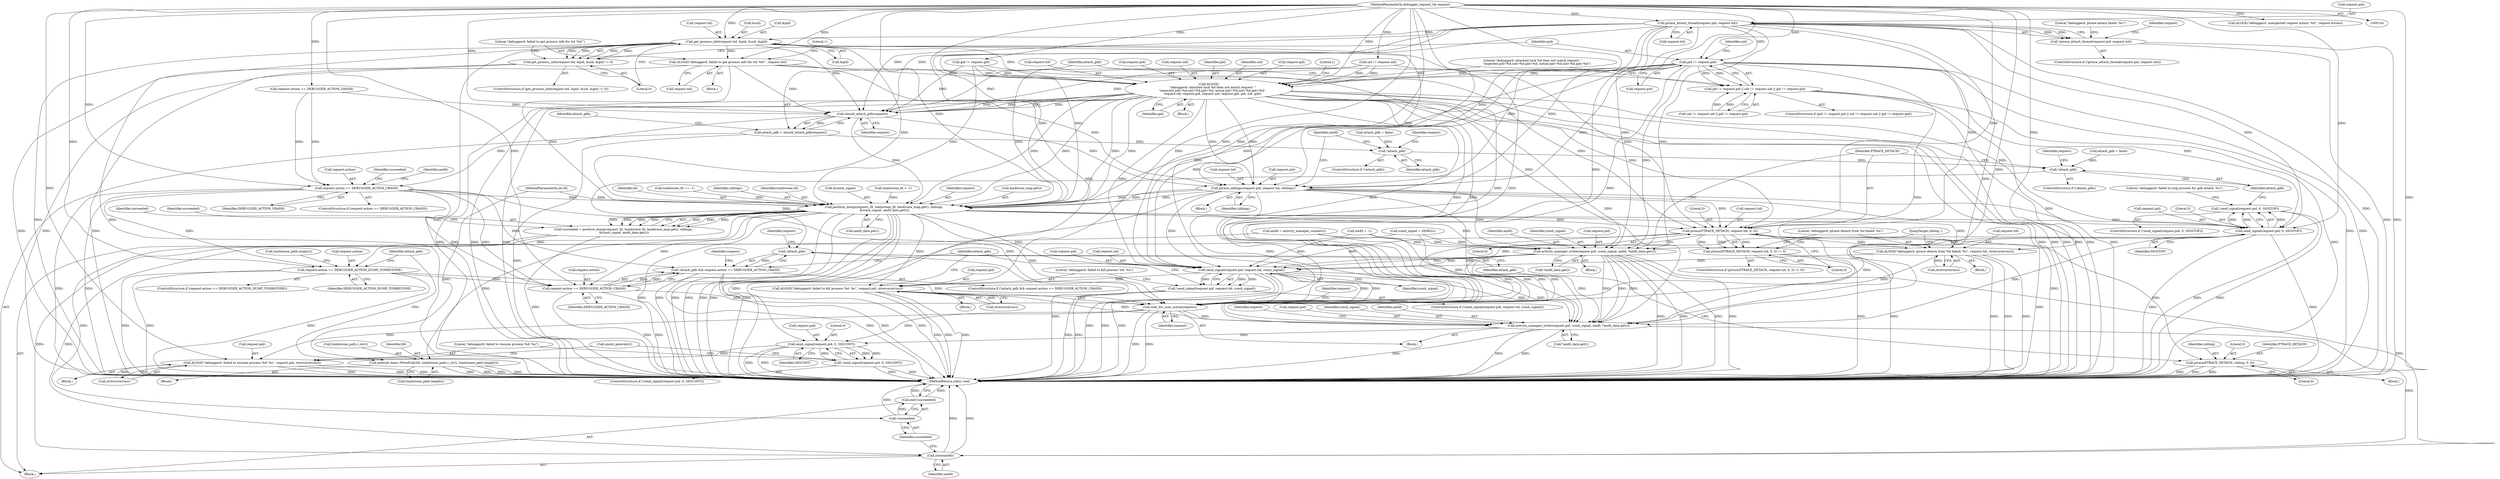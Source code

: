 digraph "0_Android_d7603583f90c2bc6074a4ee2886bd28082d7c65b_1@API" {
"1000151" [label="(Call,ptrace_attach_thread(request.pid, request.tid))"];
"1000106" [label="(MethodParameterIn,debugger_request_t& request)"];
"1000150" [label="(Call,!ptrace_attach_thread(request.pid, request.tid))"];
"1000177" [label="(Call,get_process_info(request.tid, &pid, &uid, &gid))"];
"1000176" [label="(Call,get_process_info(request.tid, &pid, &uid, &gid) != 0)"];
"1000189" [label="(Call,ALOGE(\"debuggerd: failed to get process info for tid '%d'\", request.tid))"];
"1000215" [label="(Call,ALOGE(\n        \"debuggerd: attached task %d does not match request: \"\n        \"expected pid=%d,uid=%d,gid=%d, actual pid=%d,uid=%d,gid=%d\",\n        request.tid, request.pid, request.uid, request.gid, pid, uid, gid))"];
"1000237" [label="(Call,should_attach_gdb(request))"];
"1000235" [label="(Call,attach_gdb = should_attach_gdb(request))"];
"1000254" [label="(Call,!attach_gdb)"];
"1000351" [label="(Call,!attach_gdb)"];
"1000389" [label="(Call,!attach_gdb)"];
"1000388" [label="(Call,!attach_gdb && request.action == DEBUGGER_ACTION_CRASH)"];
"1000257" [label="(Call,ptrace_siblings(request.pid, request.tid, siblings))"];
"1000304" [label="(Call,perform_dump(request, fd, tombstone_fd, backtrace_map.get(), siblings,\n &crash_signal, amfd_data.get()))"];
"1000302" [label="(Call,succeeded = perform_dump(request, fd, tombstone_fd, backtrace_map.get(), siblings,\n &crash_signal, amfd_data.get()))"];
"1000448" [label="(Call,!succeeded)"];
"1000447" [label="(Call,exit(!succeeded))"];
"1000317" [label="(Call,request.action == DEBUGGER_ACTION_DUMP_TOMBSTONE)"];
"1000391" [label="(Call,request.action == DEBUGGER_ACTION_CRASH)"];
"1000418" [label="(Call,wait_for_user_action(request))"];
"1000420" [label="(Call,activity_manager_write(request.pid, crash_signal, amfd, *amfd_data.get()))"];
"1000430" [label="(Call,send_signal(request.pid, 0, SIGCONT))"];
"1000429" [label="(Call,!send_signal(request.pid, 0, SIGCONT))"];
"1000437" [label="(Call,ALOGE(\"debuggerd: failed to resume process %d: %s\", request.pid, strerror(errno)))"];
"1000445" [label="(Call,close(amfd))"];
"1000327" [label="(Call,android::base::WriteFully(fd, tombstone_path.c_str(), tombstone_path.length()))"];
"1000336" [label="(Call,send_signal(request.pid, 0, SIGSTOP))"];
"1000335" [label="(Call,!send_signal(request.pid, 0, SIGSTOP))"];
"1000354" [label="(Call,activity_manager_write(request.pid, crash_signal, amfd, *amfd_data.get()))"];
"1000399" [label="(Call,send_signal(request.pid, request.tid, crash_signal))"];
"1000398" [label="(Call,!send_signal(request.pid, request.tid, crash_signal))"];
"1000408" [label="(Call,ALOGE(\"debuggerd: failed to kill process %d: %s\", request.pid, strerror(errno)))"];
"1000364" [label="(Call,ptrace(PTRACE_DETACH, request.tid, 0, 0))"];
"1000363" [label="(Call,ptrace(PTRACE_DETACH, request.tid, 0, 0) != 0)"];
"1000373" [label="(Call,ALOGE(\"debuggerd: ptrace detach from %d failed: %s\", request.tid, strerror(errno)))"];
"1000382" [label="(Call,ptrace(PTRACE_DETACH, sibling, 0, 0))"];
"1000277" [label="(Call,request.action == DEBUGGER_ACTION_CRASH)"];
"1000198" [label="(Call,pid != request.pid)"];
"1000197" [label="(Call,pid != request.pid || uid != request.uid || gid != request.gid)"];
"1000150" [label="(Call,!ptrace_attach_thread(request.pid, request.tid))"];
"1000249" [label="(Call,attach_gdb = false)"];
"1000422" [label="(Identifier,request)"];
"1000191" [label="(Call,request.tid)"];
"1000371" [label="(Literal,0)"];
"1000393" [label="(Identifier,request)"];
"1000392" [label="(Call,request.action)"];
"1000378" [label="(Call,strerror(errno))"];
"1000384" [label="(Identifier,sibling)"];
"1000257" [label="(Call,ptrace_siblings(request.pid, request.tid, siblings))"];
"1000303" [label="(Identifier,succeeded)"];
"1000448" [label="(Call,!succeeded)"];
"1000176" [label="(Call,get_process_info(request.tid, &pid, &uid, &gid) != 0)"];
"1000199" [label="(Identifier,pid)"];
"1000360" [label="(Call,*amfd_data.get())"];
"1000406" [label="(Identifier,crash_signal)"];
"1000435" [label="(Identifier,SIGCONT)"];
"1000107" [label="(Block,)"];
"1000229" [label="(Identifier,pid)"];
"1000437" [label="(Call,ALOGE(\"debuggerd: failed to resume process %d: %s\", request.pid, strerror(errno)))"];
"1000281" [label="(Identifier,DEBUGGER_ACTION_CRASH)"];
"1000254" [label="(Call,!attach_gdb)"];
"1000407" [label="(Block,)"];
"1000439" [label="(Call,request.pid)"];
"1000304" [label="(Call,perform_dump(request, fd, tombstone_fd, backtrace_map.get(), siblings,\n &crash_signal, amfd_data.get()))"];
"1000391" [label="(Call,request.action == DEBUGGER_ACTION_CRASH)"];
"1000196" [label="(ControlStructure,if (pid != request.pid || uid != request.uid || gid != request.gid))"];
"1000390" [label="(Identifier,attach_gdb)"];
"1000398" [label="(Call,!send_signal(request.pid, request.tid, crash_signal))"];
"1000230" [label="(Identifier,uid)"];
"1000312" [label="(Call,amfd_data.get())"];
"1000419" [label="(Identifier,request)"];
"1000410" [label="(Call,request.pid)"];
"1000426" [label="(Call,*amfd_data.get())"];
"1000366" [label="(Call,request.tid)"];
"1000278" [label="(Call,request.action)"];
"1000344" [label="(Literal,\"debuggerd: failed to stop process for gdb attach: %s\")"];
"1000369" [label="(Literal,0)"];
"1000327" [label="(Call,android::base::WriteFully(fd, tombstone_path.c_str(), tombstone_path.length()))"];
"1000183" [label="(Call,&uid)"];
"1000438" [label="(Literal,\"debuggerd: failed to resume process %d: %s\")"];
"1000356" [label="(Identifier,request)"];
"1000436" [label="(Block,)"];
"1000380" [label="(JumpTarget,sibling :)"];
"1000434" [label="(Literal,0)"];
"1000306" [label="(Identifier,fd)"];
"1000449" [label="(Identifier,succeeded)"];
"1000185" [label="(Call,&gid)"];
"1000166" [label="(Call,request.action == DEBUGGER_ACTION_CRASH)"];
"1000382" [label="(Call,ptrace(PTRACE_DETACH, sibling, 0, 0))"];
"1000374" [label="(Literal,\"debuggerd: ptrace detach from %d failed: %s\")"];
"1000430" [label="(Call,send_signal(request.pid, 0, SIGCONT))"];
"1000340" [label="(Literal,0)"];
"1000373" [label="(Call,ALOGE(\"debuggerd: ptrace detach from %d failed: %s\", request.tid, strerror(errno)))"];
"1000288" [label="(Identifier,succeeded)"];
"1000261" [label="(Call,request.tid)"];
"1000142" [label="(Call,ALOGE(\"debuggerd: unexpected request action: %d\", request.action))"];
"1000127" [label="(Call,tombstone_fd == -1)"];
"1000177" [label="(Call,get_process_info(request.tid, &pid, &uid, &gid))"];
"1000277" [label="(Call,request.action == DEBUGGER_ACTION_CRASH)"];
"1000328" [label="(Identifier,fd)"];
"1000203" [label="(Call,uid != request.uid || gid != request.gid)"];
"1000236" [label="(Identifier,attach_gdb)"];
"1000418" [label="(Call,wait_for_user_action(request))"];
"1000309" [label="(Identifier,siblings)"];
"1000283" [label="(Call,amfd = activity_manager_connect())"];
"1000299" [label="(Call,crash_signal = SIGKILL)"];
"1000364" [label="(Call,ptrace(PTRACE_DETACH, request.tid, 0, 0))"];
"1000329" [label="(Call,tombstone_path.c_str())"];
"1000205" [label="(Identifier,uid)"];
"1000318" [label="(Call,request.action)"];
"1000149" [label="(ControlStructure,if (!ptrace_attach_thread(request.pid, request.tid)))"];
"1000417" [label="(Block,)"];
"1000363" [label="(Call,ptrace(PTRACE_DETACH, request.tid, 0, 0) != 0)"];
"1000350" [label="(ControlStructure,if (!attach_gdb))"];
"1000432" [label="(Identifier,request)"];
"1000307" [label="(Identifier,tombstone_fd)"];
"1000190" [label="(Literal,\"debuggerd: failed to get process info for tid '%d'\")"];
"1000381" [label="(Block,)"];
"1000359" [label="(Identifier,amfd)"];
"1000385" [label="(Literal,0)"];
"1000233" [label="(Literal,1)"];
"1000399" [label="(Call,send_signal(request.pid, request.tid, crash_signal))"];
"1000284" [label="(Identifier,amfd)"];
"1000375" [label="(Call,request.tid)"];
"1000151" [label="(Call,ptrace_attach_thread(request.pid, request.tid))"];
"1000259" [label="(Identifier,request)"];
"1000362" [label="(ControlStructure,if (ptrace(PTRACE_DETACH, request.tid, 0, 0) != 0))"];
"1000235" [label="(Call,attach_gdb = should_attach_gdb(request))"];
"1000332" [label="(Identifier,attach_gdb)"];
"1000237" [label="(Call,should_attach_gdb(request))"];
"1000267" [label="(Call,amfd = -1)"];
"1000421" [label="(Call,request.pid)"];
"1000231" [label="(Identifier,gid)"];
"1000387" [label="(ControlStructure,if (!attach_gdb && request.action == DEBUGGER_ACTION_CRASH))"];
"1000400" [label="(Call,request.pid)"];
"1000160" [label="(Literal,\"debuggerd: ptrace attach failed: %s\")"];
"1000217" [label="(Call,request.tid)"];
"1000354" [label="(Call,activity_manager_write(request.pid, crash_signal, amfd, *amfd_data.get()))"];
"1000240" [label="(Identifier,attach_gdb)"];
"1000268" [label="(Identifier,amfd)"];
"1000403" [label="(Call,request.tid)"];
"1000401" [label="(Identifier,request)"];
"1000352" [label="(Identifier,attach_gdb)"];
"1000370" [label="(Literal,0)"];
"1000302" [label="(Call,succeeded = perform_dump(request, fd, tombstone_fd, backtrace_map.get(), siblings,\n &crash_signal, amfd_data.get()))"];
"1000187" [label="(Literal,0)"];
"1000215" [label="(Call,ALOGE(\n        \"debuggerd: attached task %d does not match request: \"\n        \"expected pid=%d,uid=%d,gid=%d, actual pid=%d,uid=%d,gid=%d\",\n        request.tid, request.pid, request.uid, request.gid, pid, uid, gid))"];
"1000424" [label="(Identifier,crash_signal)"];
"1000413" [label="(Call,strerror(errno))"];
"1000317" [label="(Call,request.action == DEBUGGER_ACTION_DUMP_TOMBSTONE)"];
"1000395" [label="(Identifier,DEBUGGER_ACTION_CRASH)"];
"1000189" [label="(Call,ALOGE(\"debuggerd: failed to get process info for tid '%d'\", request.tid))"];
"1000209" [label="(Call,gid != request.gid)"];
"1000256" [label="(Block,)"];
"1000450" [label="(MethodReturn,static void)"];
"1000168" [label="(Identifier,request)"];
"1000188" [label="(Block,)"];
"1000445" [label="(Call,close(amfd))"];
"1000181" [label="(Call,&pid)"];
"1000314" [label="(Identifier,succeeded)"];
"1000264" [label="(Identifier,siblings)"];
"1000358" [label="(Identifier,crash_signal)"];
"1000330" [label="(Call,tombstone_path.length())"];
"1000200" [label="(Call,request.pid)"];
"1000310" [label="(Call,&crash_signal)"];
"1000110" [label="(Call,tombstone_fd = -1)"];
"1000429" [label="(Call,!send_signal(request.pid, 0, SIGCONT))"];
"1000195" [label="(Literal,1)"];
"1000220" [label="(Call,request.pid)"];
"1000325" [label="(Call,tombstone_path.empty())"];
"1000223" [label="(Call,request.uid)"];
"1000431" [label="(Call,request.pid)"];
"1000409" [label="(Literal,\"debuggerd: failed to kill process %d: %s\")"];
"1000253" [label="(ControlStructure,if (!attach_gdb))"];
"1000446" [label="(Identifier,amfd)"];
"1000351" [label="(Call,!attach_gdb)"];
"1000388" [label="(Call,!attach_gdb && request.action == DEBUGGER_ACTION_CRASH)"];
"1000198" [label="(Call,pid != request.pid)"];
"1000397" [label="(ControlStructure,if (!send_signal(request.pid, request.tid, crash_signal)))"];
"1000197" [label="(Call,pid != request.pid || uid != request.uid || gid != request.gid)"];
"1000326" [label="(Block,)"];
"1000386" [label="(Literal,0)"];
"1000175" [label="(ControlStructure,if (get_process_info(request.tid, &pid, &uid, &gid) != 0))"];
"1000365" [label="(Identifier,PTRACE_DETACH)"];
"1000155" [label="(Call,request.tid)"];
"1000425" [label="(Identifier,amfd)"];
"1000416" [label="(Identifier,attach_gdb)"];
"1000204" [label="(Call,uid != request.uid)"];
"1000214" [label="(Block,)"];
"1000447" [label="(Call,exit(!succeeded))"];
"1000216" [label="(Literal,\"debuggerd: attached task %d does not match request: \"\n        \"expected pid=%d,uid=%d,gid=%d, actual pid=%d,uid=%d,gid=%d\")"];
"1000334" [label="(ControlStructure,if (!send_signal(request.pid, 0, SIGSTOP)))"];
"1000444" [label="(Call,uninit_getevent())"];
"1000383" [label="(Identifier,PTRACE_DETACH)"];
"1000258" [label="(Call,request.pid)"];
"1000389" [label="(Call,!attach_gdb)"];
"1000305" [label="(Identifier,request)"];
"1000372" [label="(Block,)"];
"1000178" [label="(Call,request.tid)"];
"1000341" [label="(Identifier,SIGSTOP)"];
"1000428" [label="(ControlStructure,if (!send_signal(request.pid, 0, SIGCONT)))"];
"1000238" [label="(Identifier,request)"];
"1000408" [label="(Call,ALOGE(\"debuggerd: failed to kill process %d: %s\", request.pid, strerror(errno)))"];
"1000347" [label="(Call,attach_gdb = false)"];
"1000308" [label="(Call,backtrace_map.get())"];
"1000442" [label="(Call,strerror(errno))"];
"1000335" [label="(Call,!send_signal(request.pid, 0, SIGSTOP))"];
"1000337" [label="(Call,request.pid)"];
"1000355" [label="(Call,request.pid)"];
"1000105" [label="(MethodParameterIn,int fd)"];
"1000316" [label="(ControlStructure,if (request.action == DEBUGGER_ACTION_DUMP_TOMBSTONE))"];
"1000321" [label="(Identifier,DEBUGGER_ACTION_DUMP_TOMBSTONE)"];
"1000152" [label="(Call,request.pid)"];
"1000336" [label="(Call,send_signal(request.pid, 0, SIGSTOP))"];
"1000353" [label="(Block,)"];
"1000106" [label="(MethodParameterIn,debugger_request_t& request)"];
"1000276" [label="(ControlStructure,if (request.action == DEBUGGER_ACTION_CRASH))"];
"1000226" [label="(Call,request.gid)"];
"1000420" [label="(Call,activity_manager_write(request.pid, crash_signal, amfd, *amfd_data.get()))"];
"1000255" [label="(Identifier,attach_gdb)"];
"1000151" -> "1000150"  [label="AST: "];
"1000151" -> "1000155"  [label="CFG: "];
"1000152" -> "1000151"  [label="AST: "];
"1000155" -> "1000151"  [label="AST: "];
"1000150" -> "1000151"  [label="CFG: "];
"1000151" -> "1000450"  [label="DDG: "];
"1000151" -> "1000150"  [label="DDG: "];
"1000151" -> "1000150"  [label="DDG: "];
"1000106" -> "1000151"  [label="DDG: "];
"1000151" -> "1000177"  [label="DDG: "];
"1000151" -> "1000198"  [label="DDG: "];
"1000151" -> "1000237"  [label="DDG: "];
"1000151" -> "1000237"  [label="DDG: "];
"1000151" -> "1000257"  [label="DDG: "];
"1000151" -> "1000257"  [label="DDG: "];
"1000151" -> "1000304"  [label="DDG: "];
"1000151" -> "1000304"  [label="DDG: "];
"1000151" -> "1000336"  [label="DDG: "];
"1000151" -> "1000354"  [label="DDG: "];
"1000151" -> "1000364"  [label="DDG: "];
"1000151" -> "1000399"  [label="DDG: "];
"1000151" -> "1000418"  [label="DDG: "];
"1000151" -> "1000420"  [label="DDG: "];
"1000106" -> "1000104"  [label="AST: "];
"1000106" -> "1000450"  [label="DDG: "];
"1000106" -> "1000142"  [label="DDG: "];
"1000106" -> "1000166"  [label="DDG: "];
"1000106" -> "1000177"  [label="DDG: "];
"1000106" -> "1000189"  [label="DDG: "];
"1000106" -> "1000198"  [label="DDG: "];
"1000106" -> "1000204"  [label="DDG: "];
"1000106" -> "1000209"  [label="DDG: "];
"1000106" -> "1000215"  [label="DDG: "];
"1000106" -> "1000237"  [label="DDG: "];
"1000106" -> "1000257"  [label="DDG: "];
"1000106" -> "1000277"  [label="DDG: "];
"1000106" -> "1000304"  [label="DDG: "];
"1000106" -> "1000317"  [label="DDG: "];
"1000106" -> "1000336"  [label="DDG: "];
"1000106" -> "1000354"  [label="DDG: "];
"1000106" -> "1000364"  [label="DDG: "];
"1000106" -> "1000373"  [label="DDG: "];
"1000106" -> "1000391"  [label="DDG: "];
"1000106" -> "1000399"  [label="DDG: "];
"1000106" -> "1000408"  [label="DDG: "];
"1000106" -> "1000418"  [label="DDG: "];
"1000106" -> "1000420"  [label="DDG: "];
"1000106" -> "1000430"  [label="DDG: "];
"1000106" -> "1000437"  [label="DDG: "];
"1000150" -> "1000149"  [label="AST: "];
"1000160" -> "1000150"  [label="CFG: "];
"1000168" -> "1000150"  [label="CFG: "];
"1000150" -> "1000450"  [label="DDG: "];
"1000150" -> "1000450"  [label="DDG: "];
"1000177" -> "1000176"  [label="AST: "];
"1000177" -> "1000185"  [label="CFG: "];
"1000178" -> "1000177"  [label="AST: "];
"1000181" -> "1000177"  [label="AST: "];
"1000183" -> "1000177"  [label="AST: "];
"1000185" -> "1000177"  [label="AST: "];
"1000187" -> "1000177"  [label="CFG: "];
"1000177" -> "1000450"  [label="DDG: "];
"1000177" -> "1000450"  [label="DDG: "];
"1000177" -> "1000450"  [label="DDG: "];
"1000177" -> "1000176"  [label="DDG: "];
"1000177" -> "1000176"  [label="DDG: "];
"1000177" -> "1000176"  [label="DDG: "];
"1000177" -> "1000176"  [label="DDG: "];
"1000177" -> "1000189"  [label="DDG: "];
"1000177" -> "1000215"  [label="DDG: "];
"1000177" -> "1000237"  [label="DDG: "];
"1000177" -> "1000257"  [label="DDG: "];
"1000177" -> "1000304"  [label="DDG: "];
"1000177" -> "1000364"  [label="DDG: "];
"1000176" -> "1000175"  [label="AST: "];
"1000176" -> "1000187"  [label="CFG: "];
"1000187" -> "1000176"  [label="AST: "];
"1000190" -> "1000176"  [label="CFG: "];
"1000199" -> "1000176"  [label="CFG: "];
"1000176" -> "1000450"  [label="DDG: "];
"1000176" -> "1000450"  [label="DDG: "];
"1000189" -> "1000188"  [label="AST: "];
"1000189" -> "1000191"  [label="CFG: "];
"1000190" -> "1000189"  [label="AST: "];
"1000191" -> "1000189"  [label="AST: "];
"1000195" -> "1000189"  [label="CFG: "];
"1000189" -> "1000450"  [label="DDG: "];
"1000189" -> "1000215"  [label="DDG: "];
"1000189" -> "1000237"  [label="DDG: "];
"1000189" -> "1000257"  [label="DDG: "];
"1000189" -> "1000304"  [label="DDG: "];
"1000189" -> "1000364"  [label="DDG: "];
"1000215" -> "1000214"  [label="AST: "];
"1000215" -> "1000231"  [label="CFG: "];
"1000216" -> "1000215"  [label="AST: "];
"1000217" -> "1000215"  [label="AST: "];
"1000220" -> "1000215"  [label="AST: "];
"1000223" -> "1000215"  [label="AST: "];
"1000226" -> "1000215"  [label="AST: "];
"1000229" -> "1000215"  [label="AST: "];
"1000230" -> "1000215"  [label="AST: "];
"1000231" -> "1000215"  [label="AST: "];
"1000233" -> "1000215"  [label="CFG: "];
"1000215" -> "1000450"  [label="DDG: "];
"1000215" -> "1000450"  [label="DDG: "];
"1000215" -> "1000450"  [label="DDG: "];
"1000215" -> "1000450"  [label="DDG: "];
"1000215" -> "1000450"  [label="DDG: "];
"1000215" -> "1000450"  [label="DDG: "];
"1000215" -> "1000450"  [label="DDG: "];
"1000198" -> "1000215"  [label="DDG: "];
"1000198" -> "1000215"  [label="DDG: "];
"1000204" -> "1000215"  [label="DDG: "];
"1000204" -> "1000215"  [label="DDG: "];
"1000209" -> "1000215"  [label="DDG: "];
"1000209" -> "1000215"  [label="DDG: "];
"1000215" -> "1000237"  [label="DDG: "];
"1000215" -> "1000237"  [label="DDG: "];
"1000215" -> "1000237"  [label="DDG: "];
"1000215" -> "1000237"  [label="DDG: "];
"1000215" -> "1000257"  [label="DDG: "];
"1000215" -> "1000257"  [label="DDG: "];
"1000215" -> "1000304"  [label="DDG: "];
"1000215" -> "1000304"  [label="DDG: "];
"1000215" -> "1000304"  [label="DDG: "];
"1000215" -> "1000304"  [label="DDG: "];
"1000215" -> "1000336"  [label="DDG: "];
"1000215" -> "1000354"  [label="DDG: "];
"1000215" -> "1000364"  [label="DDG: "];
"1000215" -> "1000399"  [label="DDG: "];
"1000215" -> "1000418"  [label="DDG: "];
"1000215" -> "1000418"  [label="DDG: "];
"1000215" -> "1000418"  [label="DDG: "];
"1000215" -> "1000420"  [label="DDG: "];
"1000237" -> "1000235"  [label="AST: "];
"1000237" -> "1000238"  [label="CFG: "];
"1000238" -> "1000237"  [label="AST: "];
"1000235" -> "1000237"  [label="CFG: "];
"1000237" -> "1000235"  [label="DDG: "];
"1000198" -> "1000237"  [label="DDG: "];
"1000204" -> "1000237"  [label="DDG: "];
"1000209" -> "1000237"  [label="DDG: "];
"1000166" -> "1000237"  [label="DDG: "];
"1000237" -> "1000257"  [label="DDG: "];
"1000237" -> "1000277"  [label="DDG: "];
"1000237" -> "1000304"  [label="DDG: "];
"1000235" -> "1000107"  [label="AST: "];
"1000236" -> "1000235"  [label="AST: "];
"1000240" -> "1000235"  [label="CFG: "];
"1000235" -> "1000450"  [label="DDG: "];
"1000235" -> "1000254"  [label="DDG: "];
"1000254" -> "1000253"  [label="AST: "];
"1000254" -> "1000255"  [label="CFG: "];
"1000255" -> "1000254"  [label="AST: "];
"1000259" -> "1000254"  [label="CFG: "];
"1000268" -> "1000254"  [label="CFG: "];
"1000249" -> "1000254"  [label="DDG: "];
"1000254" -> "1000351"  [label="DDG: "];
"1000351" -> "1000350"  [label="AST: "];
"1000351" -> "1000352"  [label="CFG: "];
"1000352" -> "1000351"  [label="AST: "];
"1000356" -> "1000351"  [label="CFG: "];
"1000365" -> "1000351"  [label="CFG: "];
"1000347" -> "1000351"  [label="DDG: "];
"1000351" -> "1000389"  [label="DDG: "];
"1000389" -> "1000388"  [label="AST: "];
"1000389" -> "1000390"  [label="CFG: "];
"1000390" -> "1000389"  [label="AST: "];
"1000393" -> "1000389"  [label="CFG: "];
"1000388" -> "1000389"  [label="CFG: "];
"1000389" -> "1000450"  [label="DDG: "];
"1000389" -> "1000388"  [label="DDG: "];
"1000388" -> "1000387"  [label="AST: "];
"1000388" -> "1000391"  [label="CFG: "];
"1000391" -> "1000388"  [label="AST: "];
"1000401" -> "1000388"  [label="CFG: "];
"1000416" -> "1000388"  [label="CFG: "];
"1000388" -> "1000450"  [label="DDG: "];
"1000388" -> "1000450"  [label="DDG: "];
"1000388" -> "1000450"  [label="DDG: "];
"1000277" -> "1000388"  [label="DDG: "];
"1000391" -> "1000388"  [label="DDG: "];
"1000391" -> "1000388"  [label="DDG: "];
"1000257" -> "1000256"  [label="AST: "];
"1000257" -> "1000264"  [label="CFG: "];
"1000258" -> "1000257"  [label="AST: "];
"1000261" -> "1000257"  [label="AST: "];
"1000264" -> "1000257"  [label="AST: "];
"1000268" -> "1000257"  [label="CFG: "];
"1000257" -> "1000450"  [label="DDG: "];
"1000257" -> "1000450"  [label="DDG: "];
"1000198" -> "1000257"  [label="DDG: "];
"1000257" -> "1000304"  [label="DDG: "];
"1000257" -> "1000304"  [label="DDG: "];
"1000257" -> "1000304"  [label="DDG: "];
"1000257" -> "1000336"  [label="DDG: "];
"1000257" -> "1000354"  [label="DDG: "];
"1000257" -> "1000364"  [label="DDG: "];
"1000257" -> "1000399"  [label="DDG: "];
"1000257" -> "1000418"  [label="DDG: "];
"1000257" -> "1000420"  [label="DDG: "];
"1000304" -> "1000302"  [label="AST: "];
"1000304" -> "1000312"  [label="CFG: "];
"1000305" -> "1000304"  [label="AST: "];
"1000306" -> "1000304"  [label="AST: "];
"1000307" -> "1000304"  [label="AST: "];
"1000308" -> "1000304"  [label="AST: "];
"1000309" -> "1000304"  [label="AST: "];
"1000310" -> "1000304"  [label="AST: "];
"1000312" -> "1000304"  [label="AST: "];
"1000302" -> "1000304"  [label="CFG: "];
"1000304" -> "1000450"  [label="DDG: "];
"1000304" -> "1000450"  [label="DDG: "];
"1000304" -> "1000450"  [label="DDG: "];
"1000304" -> "1000450"  [label="DDG: "];
"1000304" -> "1000450"  [label="DDG: "];
"1000304" -> "1000450"  [label="DDG: "];
"1000304" -> "1000450"  [label="DDG: "];
"1000304" -> "1000302"  [label="DDG: "];
"1000304" -> "1000302"  [label="DDG: "];
"1000304" -> "1000302"  [label="DDG: "];
"1000304" -> "1000302"  [label="DDG: "];
"1000304" -> "1000302"  [label="DDG: "];
"1000304" -> "1000302"  [label="DDG: "];
"1000304" -> "1000302"  [label="DDG: "];
"1000198" -> "1000304"  [label="DDG: "];
"1000204" -> "1000304"  [label="DDG: "];
"1000277" -> "1000304"  [label="DDG: "];
"1000209" -> "1000304"  [label="DDG: "];
"1000105" -> "1000304"  [label="DDG: "];
"1000127" -> "1000304"  [label="DDG: "];
"1000110" -> "1000304"  [label="DDG: "];
"1000304" -> "1000317"  [label="DDG: "];
"1000304" -> "1000327"  [label="DDG: "];
"1000304" -> "1000336"  [label="DDG: "];
"1000304" -> "1000354"  [label="DDG: "];
"1000304" -> "1000364"  [label="DDG: "];
"1000304" -> "1000373"  [label="DDG: "];
"1000304" -> "1000391"  [label="DDG: "];
"1000304" -> "1000399"  [label="DDG: "];
"1000304" -> "1000408"  [label="DDG: "];
"1000304" -> "1000418"  [label="DDG: "];
"1000302" -> "1000107"  [label="AST: "];
"1000303" -> "1000302"  [label="AST: "];
"1000314" -> "1000302"  [label="CFG: "];
"1000302" -> "1000450"  [label="DDG: "];
"1000302" -> "1000448"  [label="DDG: "];
"1000448" -> "1000447"  [label="AST: "];
"1000448" -> "1000449"  [label="CFG: "];
"1000449" -> "1000448"  [label="AST: "];
"1000447" -> "1000448"  [label="CFG: "];
"1000448" -> "1000450"  [label="DDG: "];
"1000448" -> "1000447"  [label="DDG: "];
"1000447" -> "1000107"  [label="AST: "];
"1000450" -> "1000447"  [label="CFG: "];
"1000447" -> "1000450"  [label="DDG: "];
"1000447" -> "1000450"  [label="DDG: "];
"1000317" -> "1000316"  [label="AST: "];
"1000317" -> "1000321"  [label="CFG: "];
"1000318" -> "1000317"  [label="AST: "];
"1000321" -> "1000317"  [label="AST: "];
"1000325" -> "1000317"  [label="CFG: "];
"1000332" -> "1000317"  [label="CFG: "];
"1000317" -> "1000450"  [label="DDG: "];
"1000317" -> "1000450"  [label="DDG: "];
"1000317" -> "1000450"  [label="DDG: "];
"1000277" -> "1000317"  [label="DDG: "];
"1000317" -> "1000391"  [label="DDG: "];
"1000317" -> "1000418"  [label="DDG: "];
"1000391" -> "1000395"  [label="CFG: "];
"1000392" -> "1000391"  [label="AST: "];
"1000395" -> "1000391"  [label="AST: "];
"1000391" -> "1000450"  [label="DDG: "];
"1000391" -> "1000450"  [label="DDG: "];
"1000277" -> "1000391"  [label="DDG: "];
"1000277" -> "1000391"  [label="DDG: "];
"1000391" -> "1000418"  [label="DDG: "];
"1000418" -> "1000417"  [label="AST: "];
"1000418" -> "1000419"  [label="CFG: "];
"1000419" -> "1000418"  [label="AST: "];
"1000422" -> "1000418"  [label="CFG: "];
"1000418" -> "1000450"  [label="DDG: "];
"1000418" -> "1000450"  [label="DDG: "];
"1000373" -> "1000418"  [label="DDG: "];
"1000198" -> "1000418"  [label="DDG: "];
"1000399" -> "1000418"  [label="DDG: "];
"1000399" -> "1000418"  [label="DDG: "];
"1000277" -> "1000418"  [label="DDG: "];
"1000209" -> "1000418"  [label="DDG: "];
"1000204" -> "1000418"  [label="DDG: "];
"1000364" -> "1000418"  [label="DDG: "];
"1000408" -> "1000418"  [label="DDG: "];
"1000336" -> "1000418"  [label="DDG: "];
"1000354" -> "1000418"  [label="DDG: "];
"1000418" -> "1000420"  [label="DDG: "];
"1000418" -> "1000430"  [label="DDG: "];
"1000418" -> "1000437"  [label="DDG: "];
"1000420" -> "1000417"  [label="AST: "];
"1000420" -> "1000426"  [label="CFG: "];
"1000421" -> "1000420"  [label="AST: "];
"1000424" -> "1000420"  [label="AST: "];
"1000425" -> "1000420"  [label="AST: "];
"1000426" -> "1000420"  [label="AST: "];
"1000432" -> "1000420"  [label="CFG: "];
"1000420" -> "1000450"  [label="DDG: "];
"1000420" -> "1000450"  [label="DDG: "];
"1000420" -> "1000450"  [label="DDG: "];
"1000198" -> "1000420"  [label="DDG: "];
"1000399" -> "1000420"  [label="DDG: "];
"1000399" -> "1000420"  [label="DDG: "];
"1000408" -> "1000420"  [label="DDG: "];
"1000336" -> "1000420"  [label="DDG: "];
"1000354" -> "1000420"  [label="DDG: "];
"1000354" -> "1000420"  [label="DDG: "];
"1000354" -> "1000420"  [label="DDG: "];
"1000354" -> "1000420"  [label="DDG: "];
"1000299" -> "1000420"  [label="DDG: "];
"1000283" -> "1000420"  [label="DDG: "];
"1000267" -> "1000420"  [label="DDG: "];
"1000420" -> "1000430"  [label="DDG: "];
"1000420" -> "1000445"  [label="DDG: "];
"1000430" -> "1000429"  [label="AST: "];
"1000430" -> "1000435"  [label="CFG: "];
"1000431" -> "1000430"  [label="AST: "];
"1000434" -> "1000430"  [label="AST: "];
"1000435" -> "1000430"  [label="AST: "];
"1000429" -> "1000430"  [label="CFG: "];
"1000430" -> "1000450"  [label="DDG: "];
"1000430" -> "1000450"  [label="DDG: "];
"1000430" -> "1000429"  [label="DDG: "];
"1000430" -> "1000429"  [label="DDG: "];
"1000430" -> "1000429"  [label="DDG: "];
"1000430" -> "1000437"  [label="DDG: "];
"1000429" -> "1000428"  [label="AST: "];
"1000438" -> "1000429"  [label="CFG: "];
"1000444" -> "1000429"  [label="CFG: "];
"1000429" -> "1000450"  [label="DDG: "];
"1000429" -> "1000450"  [label="DDG: "];
"1000437" -> "1000436"  [label="AST: "];
"1000437" -> "1000442"  [label="CFG: "];
"1000438" -> "1000437"  [label="AST: "];
"1000439" -> "1000437"  [label="AST: "];
"1000442" -> "1000437"  [label="AST: "];
"1000444" -> "1000437"  [label="CFG: "];
"1000437" -> "1000450"  [label="DDG: "];
"1000437" -> "1000450"  [label="DDG: "];
"1000437" -> "1000450"  [label="DDG: "];
"1000442" -> "1000437"  [label="DDG: "];
"1000445" -> "1000107"  [label="AST: "];
"1000445" -> "1000446"  [label="CFG: "];
"1000446" -> "1000445"  [label="AST: "];
"1000449" -> "1000445"  [label="CFG: "];
"1000445" -> "1000450"  [label="DDG: "];
"1000445" -> "1000450"  [label="DDG: "];
"1000283" -> "1000445"  [label="DDG: "];
"1000267" -> "1000445"  [label="DDG: "];
"1000354" -> "1000445"  [label="DDG: "];
"1000327" -> "1000326"  [label="AST: "];
"1000327" -> "1000330"  [label="CFG: "];
"1000328" -> "1000327"  [label="AST: "];
"1000329" -> "1000327"  [label="AST: "];
"1000330" -> "1000327"  [label="AST: "];
"1000332" -> "1000327"  [label="CFG: "];
"1000327" -> "1000450"  [label="DDG: "];
"1000327" -> "1000450"  [label="DDG: "];
"1000327" -> "1000450"  [label="DDG: "];
"1000327" -> "1000450"  [label="DDG: "];
"1000105" -> "1000327"  [label="DDG: "];
"1000336" -> "1000335"  [label="AST: "];
"1000336" -> "1000341"  [label="CFG: "];
"1000337" -> "1000336"  [label="AST: "];
"1000340" -> "1000336"  [label="AST: "];
"1000341" -> "1000336"  [label="AST: "];
"1000335" -> "1000336"  [label="CFG: "];
"1000336" -> "1000450"  [label="DDG: "];
"1000336" -> "1000450"  [label="DDG: "];
"1000336" -> "1000335"  [label="DDG: "];
"1000336" -> "1000335"  [label="DDG: "];
"1000336" -> "1000335"  [label="DDG: "];
"1000198" -> "1000336"  [label="DDG: "];
"1000336" -> "1000354"  [label="DDG: "];
"1000336" -> "1000399"  [label="DDG: "];
"1000335" -> "1000334"  [label="AST: "];
"1000344" -> "1000335"  [label="CFG: "];
"1000352" -> "1000335"  [label="CFG: "];
"1000335" -> "1000450"  [label="DDG: "];
"1000335" -> "1000450"  [label="DDG: "];
"1000354" -> "1000353"  [label="AST: "];
"1000354" -> "1000360"  [label="CFG: "];
"1000355" -> "1000354"  [label="AST: "];
"1000358" -> "1000354"  [label="AST: "];
"1000359" -> "1000354"  [label="AST: "];
"1000360" -> "1000354"  [label="AST: "];
"1000365" -> "1000354"  [label="CFG: "];
"1000354" -> "1000450"  [label="DDG: "];
"1000354" -> "1000450"  [label="DDG: "];
"1000354" -> "1000450"  [label="DDG: "];
"1000354" -> "1000450"  [label="DDG: "];
"1000198" -> "1000354"  [label="DDG: "];
"1000299" -> "1000354"  [label="DDG: "];
"1000283" -> "1000354"  [label="DDG: "];
"1000267" -> "1000354"  [label="DDG: "];
"1000354" -> "1000399"  [label="DDG: "];
"1000354" -> "1000399"  [label="DDG: "];
"1000399" -> "1000398"  [label="AST: "];
"1000399" -> "1000406"  [label="CFG: "];
"1000400" -> "1000399"  [label="AST: "];
"1000403" -> "1000399"  [label="AST: "];
"1000406" -> "1000399"  [label="AST: "];
"1000398" -> "1000399"  [label="CFG: "];
"1000399" -> "1000450"  [label="DDG: "];
"1000399" -> "1000450"  [label="DDG: "];
"1000399" -> "1000450"  [label="DDG: "];
"1000399" -> "1000398"  [label="DDG: "];
"1000399" -> "1000398"  [label="DDG: "];
"1000399" -> "1000398"  [label="DDG: "];
"1000198" -> "1000399"  [label="DDG: "];
"1000373" -> "1000399"  [label="DDG: "];
"1000364" -> "1000399"  [label="DDG: "];
"1000299" -> "1000399"  [label="DDG: "];
"1000399" -> "1000408"  [label="DDG: "];
"1000398" -> "1000397"  [label="AST: "];
"1000409" -> "1000398"  [label="CFG: "];
"1000416" -> "1000398"  [label="CFG: "];
"1000398" -> "1000450"  [label="DDG: "];
"1000398" -> "1000450"  [label="DDG: "];
"1000408" -> "1000407"  [label="AST: "];
"1000408" -> "1000413"  [label="CFG: "];
"1000409" -> "1000408"  [label="AST: "];
"1000410" -> "1000408"  [label="AST: "];
"1000413" -> "1000408"  [label="AST: "];
"1000416" -> "1000408"  [label="CFG: "];
"1000408" -> "1000450"  [label="DDG: "];
"1000408" -> "1000450"  [label="DDG: "];
"1000408" -> "1000450"  [label="DDG: "];
"1000413" -> "1000408"  [label="DDG: "];
"1000364" -> "1000363"  [label="AST: "];
"1000364" -> "1000370"  [label="CFG: "];
"1000365" -> "1000364"  [label="AST: "];
"1000366" -> "1000364"  [label="AST: "];
"1000369" -> "1000364"  [label="AST: "];
"1000370" -> "1000364"  [label="AST: "];
"1000371" -> "1000364"  [label="CFG: "];
"1000364" -> "1000450"  [label="DDG: "];
"1000364" -> "1000363"  [label="DDG: "];
"1000364" -> "1000363"  [label="DDG: "];
"1000364" -> "1000363"  [label="DDG: "];
"1000364" -> "1000373"  [label="DDG: "];
"1000364" -> "1000382"  [label="DDG: "];
"1000363" -> "1000362"  [label="AST: "];
"1000363" -> "1000371"  [label="CFG: "];
"1000371" -> "1000363"  [label="AST: "];
"1000374" -> "1000363"  [label="CFG: "];
"1000380" -> "1000363"  [label="CFG: "];
"1000363" -> "1000450"  [label="DDG: "];
"1000363" -> "1000450"  [label="DDG: "];
"1000373" -> "1000372"  [label="AST: "];
"1000373" -> "1000378"  [label="CFG: "];
"1000374" -> "1000373"  [label="AST: "];
"1000375" -> "1000373"  [label="AST: "];
"1000378" -> "1000373"  [label="AST: "];
"1000380" -> "1000373"  [label="CFG: "];
"1000373" -> "1000450"  [label="DDG: "];
"1000373" -> "1000450"  [label="DDG: "];
"1000373" -> "1000450"  [label="DDG: "];
"1000378" -> "1000373"  [label="DDG: "];
"1000382" -> "1000381"  [label="AST: "];
"1000382" -> "1000386"  [label="CFG: "];
"1000383" -> "1000382"  [label="AST: "];
"1000384" -> "1000382"  [label="AST: "];
"1000385" -> "1000382"  [label="AST: "];
"1000386" -> "1000382"  [label="AST: "];
"1000390" -> "1000382"  [label="CFG: "];
"1000382" -> "1000450"  [label="DDG: "];
"1000382" -> "1000450"  [label="DDG: "];
"1000382" -> "1000450"  [label="DDG: "];
"1000277" -> "1000276"  [label="AST: "];
"1000277" -> "1000281"  [label="CFG: "];
"1000278" -> "1000277"  [label="AST: "];
"1000281" -> "1000277"  [label="AST: "];
"1000284" -> "1000277"  [label="CFG: "];
"1000288" -> "1000277"  [label="CFG: "];
"1000277" -> "1000450"  [label="DDG: "];
"1000277" -> "1000450"  [label="DDG: "];
"1000166" -> "1000277"  [label="DDG: "];
"1000166" -> "1000277"  [label="DDG: "];
"1000198" -> "1000197"  [label="AST: "];
"1000198" -> "1000200"  [label="CFG: "];
"1000199" -> "1000198"  [label="AST: "];
"1000200" -> "1000198"  [label="AST: "];
"1000205" -> "1000198"  [label="CFG: "];
"1000197" -> "1000198"  [label="CFG: "];
"1000198" -> "1000450"  [label="DDG: "];
"1000198" -> "1000450"  [label="DDG: "];
"1000198" -> "1000197"  [label="DDG: "];
"1000198" -> "1000197"  [label="DDG: "];
"1000197" -> "1000196"  [label="AST: "];
"1000197" -> "1000203"  [label="CFG: "];
"1000203" -> "1000197"  [label="AST: "];
"1000216" -> "1000197"  [label="CFG: "];
"1000236" -> "1000197"  [label="CFG: "];
"1000197" -> "1000450"  [label="DDG: "];
"1000197" -> "1000450"  [label="DDG: "];
"1000197" -> "1000450"  [label="DDG: "];
"1000203" -> "1000197"  [label="DDG: "];
"1000203" -> "1000197"  [label="DDG: "];
}
